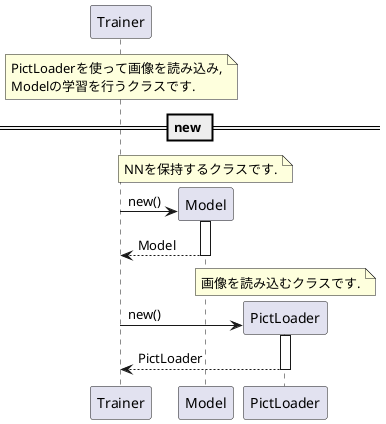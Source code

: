 @startuml summary

participant Trainer
note over Trainer
    PictLoaderを使って画像を読み込み,
    Modelの学習を行うクラスです.
end note
participant Model
participant PictLoader

autoactivate on

== new ==

create Model
note over Model
    NNを保持するクラスです.
end note
Trainer -> Model: new()
return Model

create PictLoader
note over PictLoader
    画像を読み込むクラスです.
end note
Trainer -> PictLoader: new()
return PictLoader

@enduml